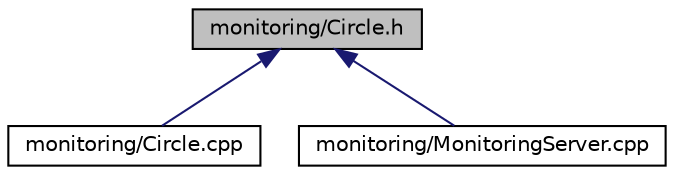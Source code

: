 digraph "monitoring/Circle.h"
{
  edge [fontname="Helvetica",fontsize="10",labelfontname="Helvetica",labelfontsize="10"];
  node [fontname="Helvetica",fontsize="10",shape=record];
  Node4 [label="monitoring/Circle.h",height=0.2,width=0.4,color="black", fillcolor="grey75", style="filled", fontcolor="black"];
  Node4 -> Node5 [dir="back",color="midnightblue",fontsize="10",style="solid"];
  Node5 [label="monitoring/Circle.cpp",height=0.2,width=0.4,color="black", fillcolor="white", style="filled",URL="$_circle_8cpp.html"];
  Node4 -> Node6 [dir="back",color="midnightblue",fontsize="10",style="solid"];
  Node6 [label="monitoring/MonitoringServer.cpp",height=0.2,width=0.4,color="black", fillcolor="white", style="filled",URL="$_monitoring_server_8cpp.html"];
}
